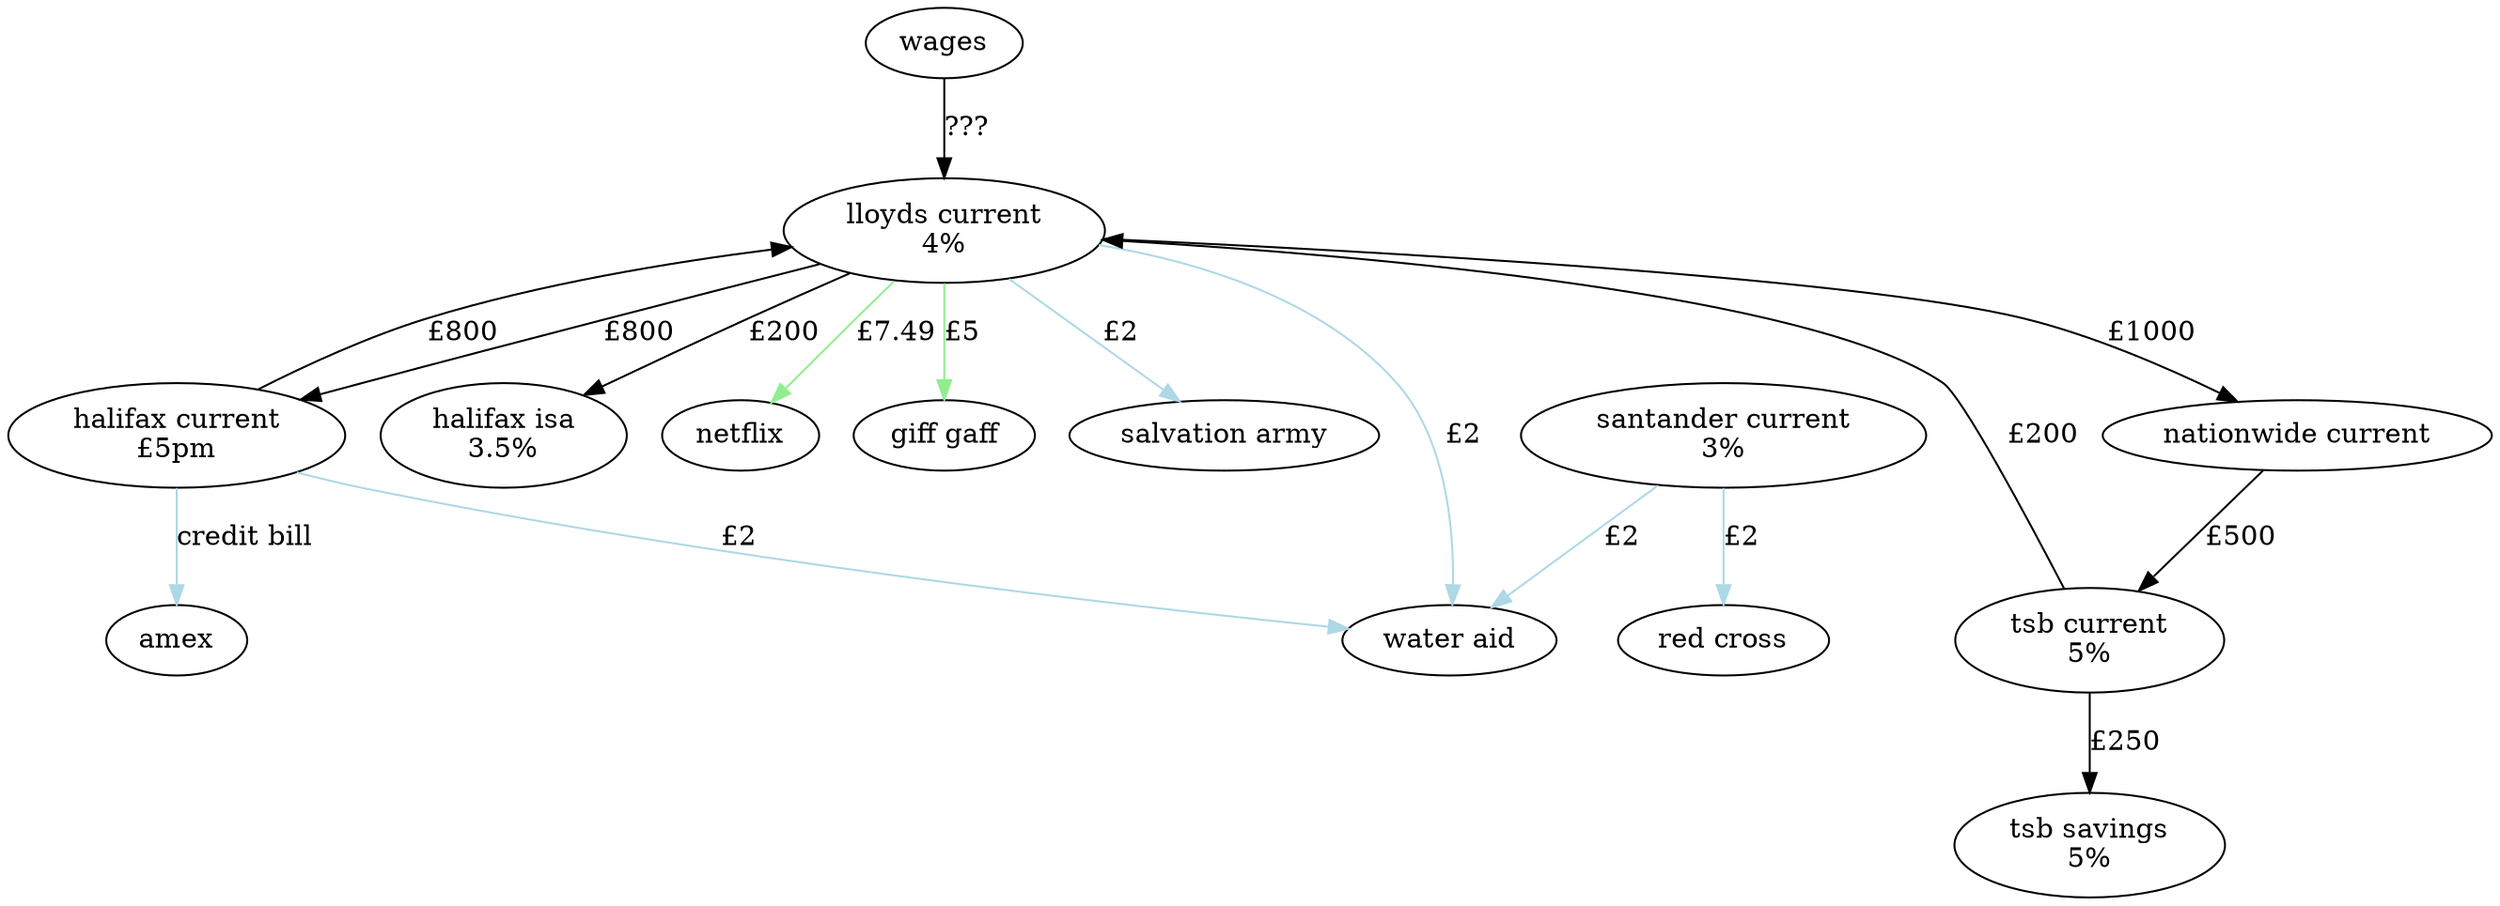 digraph "bank-flow"{
  wages [width="1"];
  lloydsCurrent [label="lloyds current\n4%"];
  tsbCurrent [label="tsb current\n5%"];
  tsbSavings [label="tsb savings\n5%"];
  halifaxCurrent [label="halifax current\n£5pm"];
  halifaxIsa [label="halifax isa\n3.5%"];
  netflix;
  giffGaff [label="giff gaff"];
  santander [label="santander current\n3%"];
  salvationArmy [label="salvation army"];
  waterAid [label="water aid"];
  amex;
  redCross [label="red cross"];
  nationwideCurrent [label="nationwide current"];

  santander -> waterAid [color="lightblue", label="£2"];
  santander -> redCross [color="lightblue", label="£2"];
  wages -> lloydsCurrent [label="???"];
  lloydsCurrent -> netflix [color="lightgreen", label="£7.49"];
  lloydsCurrent -> giffGaff [color="lightgreen", label="£5"];
  lloydsCurrent -> salvationArmy [color="lightblue", label="£2"];
  lloydsCurrent -> waterAid [color="lightblue", label="£2"];
  lloydsCurrent -> halifaxCurrent [label="£800"];
  lloydsCurrent -> nationwideCurrent [label="£1000"];
  nationwideCurrent -> tsbCurrent [label="£500"];
  halifaxCurrent -> lloydsCurrent [label="£800"];
  lloydsCurrent -> halifaxIsa [label="£200"];
  tsbCurrent -> tsbSavings [label="£250"];
  tsbCurrent -> lloydsCurrent [label="£200"];
  halifaxCurrent -> waterAid [color="lightblue", label="£2"];
  halifaxCurrent -> amex [color="lightblue", label="credit bill"];
}
